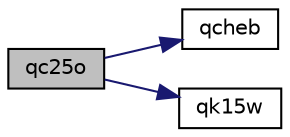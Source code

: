 digraph G
{
  edge [fontname="Helvetica",fontsize="10",labelfontname="Helvetica",labelfontsize="10"];
  node [fontname="Helvetica",fontsize="10",shape=record];
  rankdir=LR;
  Node1 [label="qc25o",height=0.2,width=0.4,color="black", fillcolor="grey75", style="filled" fontcolor="black"];
  Node1 -> Node2 [color="midnightblue",fontsize="10",style="solid",fontname="Helvetica"];
  Node2 [label="qcheb",height=0.2,width=0.4,color="black", fillcolor="white", style="filled",URL="$quadpack_8f90.html#ad5beefcfdb335ea68ccf8397536c8c36"];
  Node1 -> Node3 [color="midnightblue",fontsize="10",style="solid",fontname="Helvetica"];
  Node3 [label="qk15w",height=0.2,width=0.4,color="black", fillcolor="white", style="filled",URL="$quadpack_8f90.html#a0c083838940925726abd5bc85fa29587"];
}
